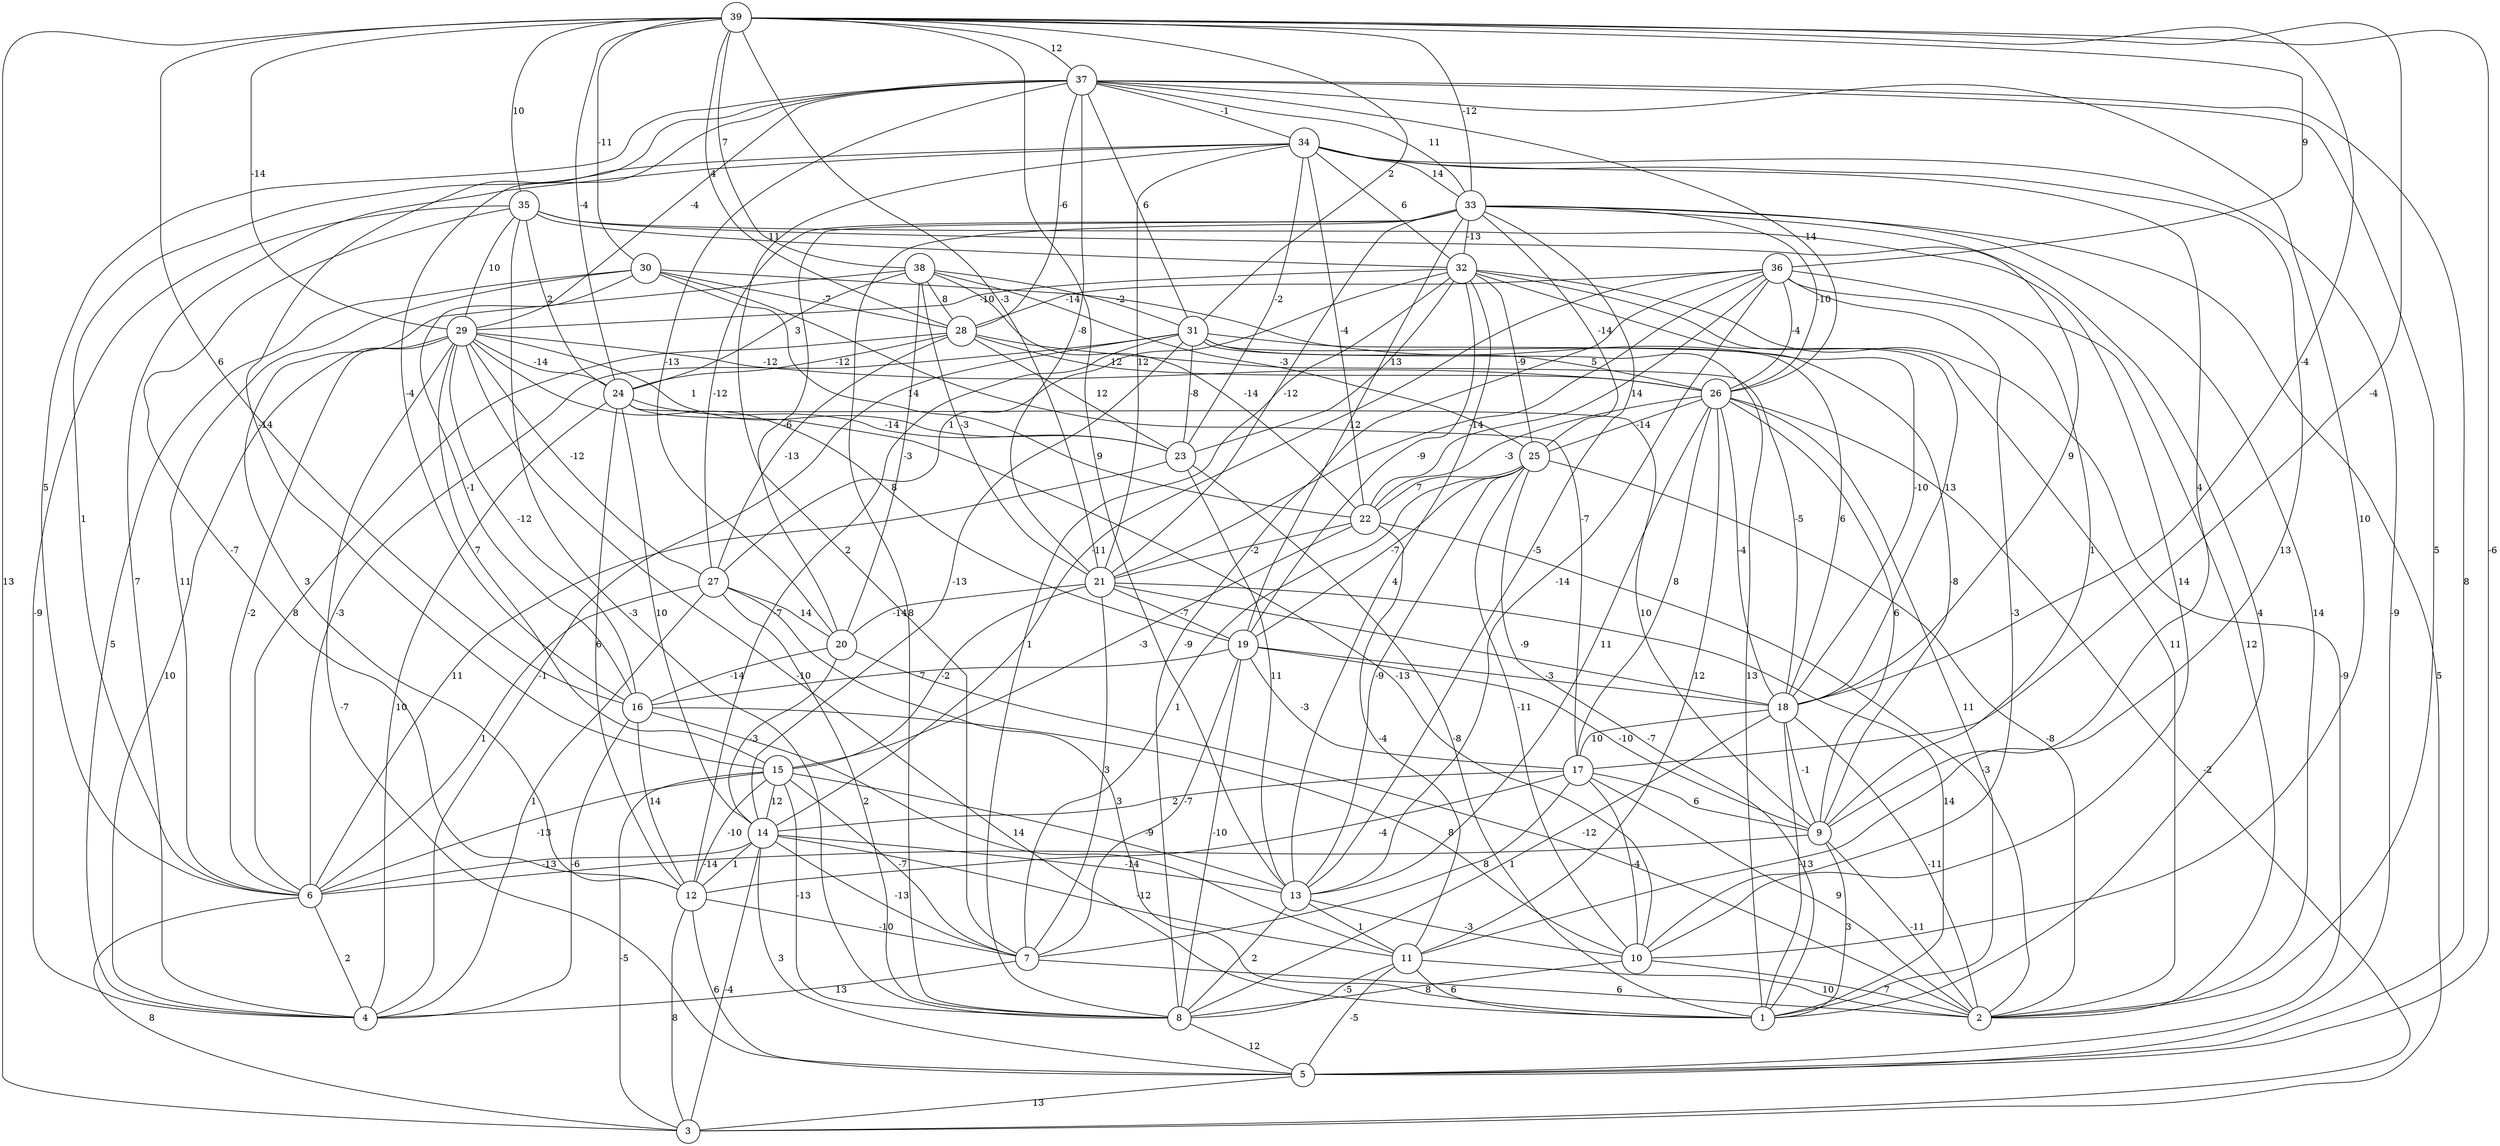 graph { 
	 fontname="Helvetica,Arial,sans-serif" 
	 node [shape = circle]; 
	 39 -- 3 [label = "13"];
	 39 -- 5 [label = "-6"];
	 39 -- 13 [label = "9"];
	 39 -- 16 [label = "6"];
	 39 -- 17 [label = "-4"];
	 39 -- 18 [label = "-4"];
	 39 -- 21 [label = "-3"];
	 39 -- 24 [label = "-4"];
	 39 -- 28 [label = "4"];
	 39 -- 29 [label = "-14"];
	 39 -- 30 [label = "-11"];
	 39 -- 31 [label = "2"];
	 39 -- 33 [label = "-12"];
	 39 -- 35 [label = "10"];
	 39 -- 36 [label = "9"];
	 39 -- 37 [label = "12"];
	 39 -- 38 [label = "7"];
	 38 -- 12 [label = "3"];
	 38 -- 20 [label = "-3"];
	 38 -- 21 [label = "-3"];
	 38 -- 22 [label = "-14"];
	 38 -- 24 [label = "3"];
	 38 -- 25 [label = "-3"];
	 38 -- 28 [label = "8"];
	 38 -- 31 [label = "-2"];
	 37 -- 2 [label = "5"];
	 37 -- 5 [label = "8"];
	 37 -- 6 [label = "5"];
	 37 -- 10 [label = "10"];
	 37 -- 15 [label = "-14"];
	 37 -- 16 [label = "-4"];
	 37 -- 20 [label = "-13"];
	 37 -- 21 [label = "-8"];
	 37 -- 26 [label = "-14"];
	 37 -- 28 [label = "-6"];
	 37 -- 29 [label = "-4"];
	 37 -- 31 [label = "6"];
	 37 -- 33 [label = "11"];
	 37 -- 34 [label = "-1"];
	 36 -- 2 [label = "12"];
	 36 -- 8 [label = "-9"];
	 36 -- 9 [label = "1"];
	 36 -- 10 [label = "-3"];
	 36 -- 13 [label = "-14"];
	 36 -- 14 [label = "-11"];
	 36 -- 21 [label = "-14"];
	 36 -- 22 [label = "14"];
	 36 -- 26 [label = "-4"];
	 36 -- 28 [label = "-14"];
	 35 -- 4 [label = "-9"];
	 35 -- 8 [label = "-3"];
	 35 -- 10 [label = "14"];
	 35 -- 12 [label = "-7"];
	 35 -- 18 [label = "9"];
	 35 -- 24 [label = "2"];
	 35 -- 29 [label = "10"];
	 35 -- 32 [label = "11"];
	 34 -- 4 [label = "7"];
	 34 -- 5 [label = "-9"];
	 34 -- 6 [label = "1"];
	 34 -- 7 [label = "2"];
	 34 -- 9 [label = "4"];
	 34 -- 11 [label = "13"];
	 34 -- 21 [label = "12"];
	 34 -- 22 [label = "-4"];
	 34 -- 23 [label = "-2"];
	 34 -- 32 [label = "6"];
	 34 -- 33 [label = "14"];
	 33 -- 1 [label = "4"];
	 33 -- 2 [label = "14"];
	 33 -- 3 [label = "5"];
	 33 -- 8 [label = "8"];
	 33 -- 13 [label = "-5"];
	 33 -- 19 [label = "12"];
	 33 -- 20 [label = "-6"];
	 33 -- 21 [label = "-12"];
	 33 -- 25 [label = "-14"];
	 33 -- 26 [label = "-10"];
	 33 -- 27 [label = "-12"];
	 33 -- 32 [label = "-13"];
	 32 -- 2 [label = "11"];
	 32 -- 5 [label = "-9"];
	 32 -- 8 [label = "1"];
	 32 -- 13 [label = "4"];
	 32 -- 18 [label = "13"];
	 32 -- 19 [label = "-9"];
	 32 -- 23 [label = "13"];
	 32 -- 25 [label = "-9"];
	 32 -- 27 [label = "1"];
	 32 -- 29 [label = "-10"];
	 31 -- 1 [label = "13"];
	 31 -- 4 [label = "-1"];
	 31 -- 6 [label = "-3"];
	 31 -- 9 [label = "-8"];
	 31 -- 12 [label = "-7"];
	 31 -- 14 [label = "-13"];
	 31 -- 18 [label = "6"];
	 31 -- 23 [label = "-8"];
	 31 -- 26 [label = "5"];
	 30 -- 4 [label = "5"];
	 30 -- 6 [label = "11"];
	 30 -- 16 [label = "-1"];
	 30 -- 17 [label = "-7"];
	 30 -- 18 [label = "-10"];
	 30 -- 22 [label = "14"];
	 30 -- 28 [label = "-7"];
	 29 -- 1 [label = "-10"];
	 29 -- 4 [label = "10"];
	 29 -- 5 [label = "-7"];
	 29 -- 6 [label = "-2"];
	 29 -- 15 [label = "7"];
	 29 -- 16 [label = "-12"];
	 29 -- 19 [label = "8"];
	 29 -- 23 [label = "1"];
	 29 -- 24 [label = "-14"];
	 29 -- 26 [label = "-12"];
	 29 -- 27 [label = "-12"];
	 28 -- 6 [label = "8"];
	 28 -- 18 [label = "-5"];
	 28 -- 23 [label = "12"];
	 28 -- 24 [label = "-12"];
	 28 -- 26 [label = "12"];
	 28 -- 27 [label = "-13"];
	 27 -- 1 [label = "3"];
	 27 -- 4 [label = "1"];
	 27 -- 6 [label = "1"];
	 27 -- 8 [label = "2"];
	 27 -- 20 [label = "14"];
	 26 -- 1 [label = "11"];
	 26 -- 3 [label = "-2"];
	 26 -- 9 [label = "6"];
	 26 -- 11 [label = "12"];
	 26 -- 13 [label = "11"];
	 26 -- 17 [label = "8"];
	 26 -- 18 [label = "-4"];
	 26 -- 22 [label = "-3"];
	 26 -- 25 [label = "-14"];
	 25 -- 1 [label = "-7"];
	 25 -- 2 [label = "-8"];
	 25 -- 7 [label = "1"];
	 25 -- 10 [label = "-11"];
	 25 -- 13 [label = "-9"];
	 25 -- 19 [label = "-7"];
	 25 -- 22 [label = "7"];
	 24 -- 4 [label = "10"];
	 24 -- 9 [label = "10"];
	 24 -- 10 [label = "-13"];
	 24 -- 12 [label = "6"];
	 24 -- 14 [label = "10"];
	 24 -- 23 [label = "-14"];
	 23 -- 1 [label = "-8"];
	 23 -- 6 [label = "11"];
	 23 -- 13 [label = "11"];
	 22 -- 2 [label = "-3"];
	 22 -- 11 [label = "-4"];
	 22 -- 15 [label = "-3"];
	 22 -- 21 [label = "-2"];
	 21 -- 1 [label = "14"];
	 21 -- 7 [label = "3"];
	 21 -- 15 [label = "-2"];
	 21 -- 18 [label = "-9"];
	 21 -- 19 [label = "-7"];
	 21 -- 20 [label = "-14"];
	 20 -- 2 [label = "-12"];
	 20 -- 14 [label = "-3"];
	 20 -- 16 [label = "-14"];
	 19 -- 7 [label = "-7"];
	 19 -- 8 [label = "-10"];
	 19 -- 9 [label = "-10"];
	 19 -- 16 [label = "-7"];
	 19 -- 17 [label = "-3"];
	 19 -- 18 [label = "-3"];
	 18 -- 1 [label = "-13"];
	 18 -- 2 [label = "-11"];
	 18 -- 8 [label = "1"];
	 18 -- 9 [label = "-1"];
	 18 -- 17 [label = "10"];
	 17 -- 2 [label = "9"];
	 17 -- 7 [label = "8"];
	 17 -- 9 [label = "6"];
	 17 -- 10 [label = "-4"];
	 17 -- 12 [label = "-4"];
	 17 -- 14 [label = "2"];
	 16 -- 4 [label = "-6"];
	 16 -- 10 [label = "8"];
	 16 -- 11 [label = "14"];
	 16 -- 12 [label = "14"];
	 15 -- 3 [label = "-5"];
	 15 -- 6 [label = "-13"];
	 15 -- 7 [label = "-7"];
	 15 -- 8 [label = "-13"];
	 15 -- 12 [label = "-10"];
	 15 -- 13 [label = "-9"];
	 15 -- 14 [label = "12"];
	 14 -- 3 [label = "-4"];
	 14 -- 5 [label = "3"];
	 14 -- 6 [label = "-13"];
	 14 -- 7 [label = "-13"];
	 14 -- 11 [label = "-12"];
	 14 -- 12 [label = "1"];
	 14 -- 13 [label = "-14"];
	 13 -- 8 [label = "2"];
	 13 -- 10 [label = "-3"];
	 13 -- 11 [label = "1"];
	 12 -- 3 [label = "8"];
	 12 -- 5 [label = "6"];
	 12 -- 7 [label = "-10"];
	 11 -- 1 [label = "6"];
	 11 -- 2 [label = "10"];
	 11 -- 5 [label = "-5"];
	 11 -- 8 [label = "-5"];
	 10 -- 2 [label = "7"];
	 10 -- 8 [label = "8"];
	 9 -- 1 [label = "3"];
	 9 -- 2 [label = "-11"];
	 9 -- 6 [label = "-14"];
	 8 -- 5 [label = "12"];
	 7 -- 2 [label = "6"];
	 7 -- 4 [label = "13"];
	 6 -- 3 [label = "8"];
	 6 -- 4 [label = "2"];
	 5 -- 3 [label = "13"];
	 1;
	 2;
	 3;
	 4;
	 5;
	 6;
	 7;
	 8;
	 9;
	 10;
	 11;
	 12;
	 13;
	 14;
	 15;
	 16;
	 17;
	 18;
	 19;
	 20;
	 21;
	 22;
	 23;
	 24;
	 25;
	 26;
	 27;
	 28;
	 29;
	 30;
	 31;
	 32;
	 33;
	 34;
	 35;
	 36;
	 37;
	 38;
	 39;
}
